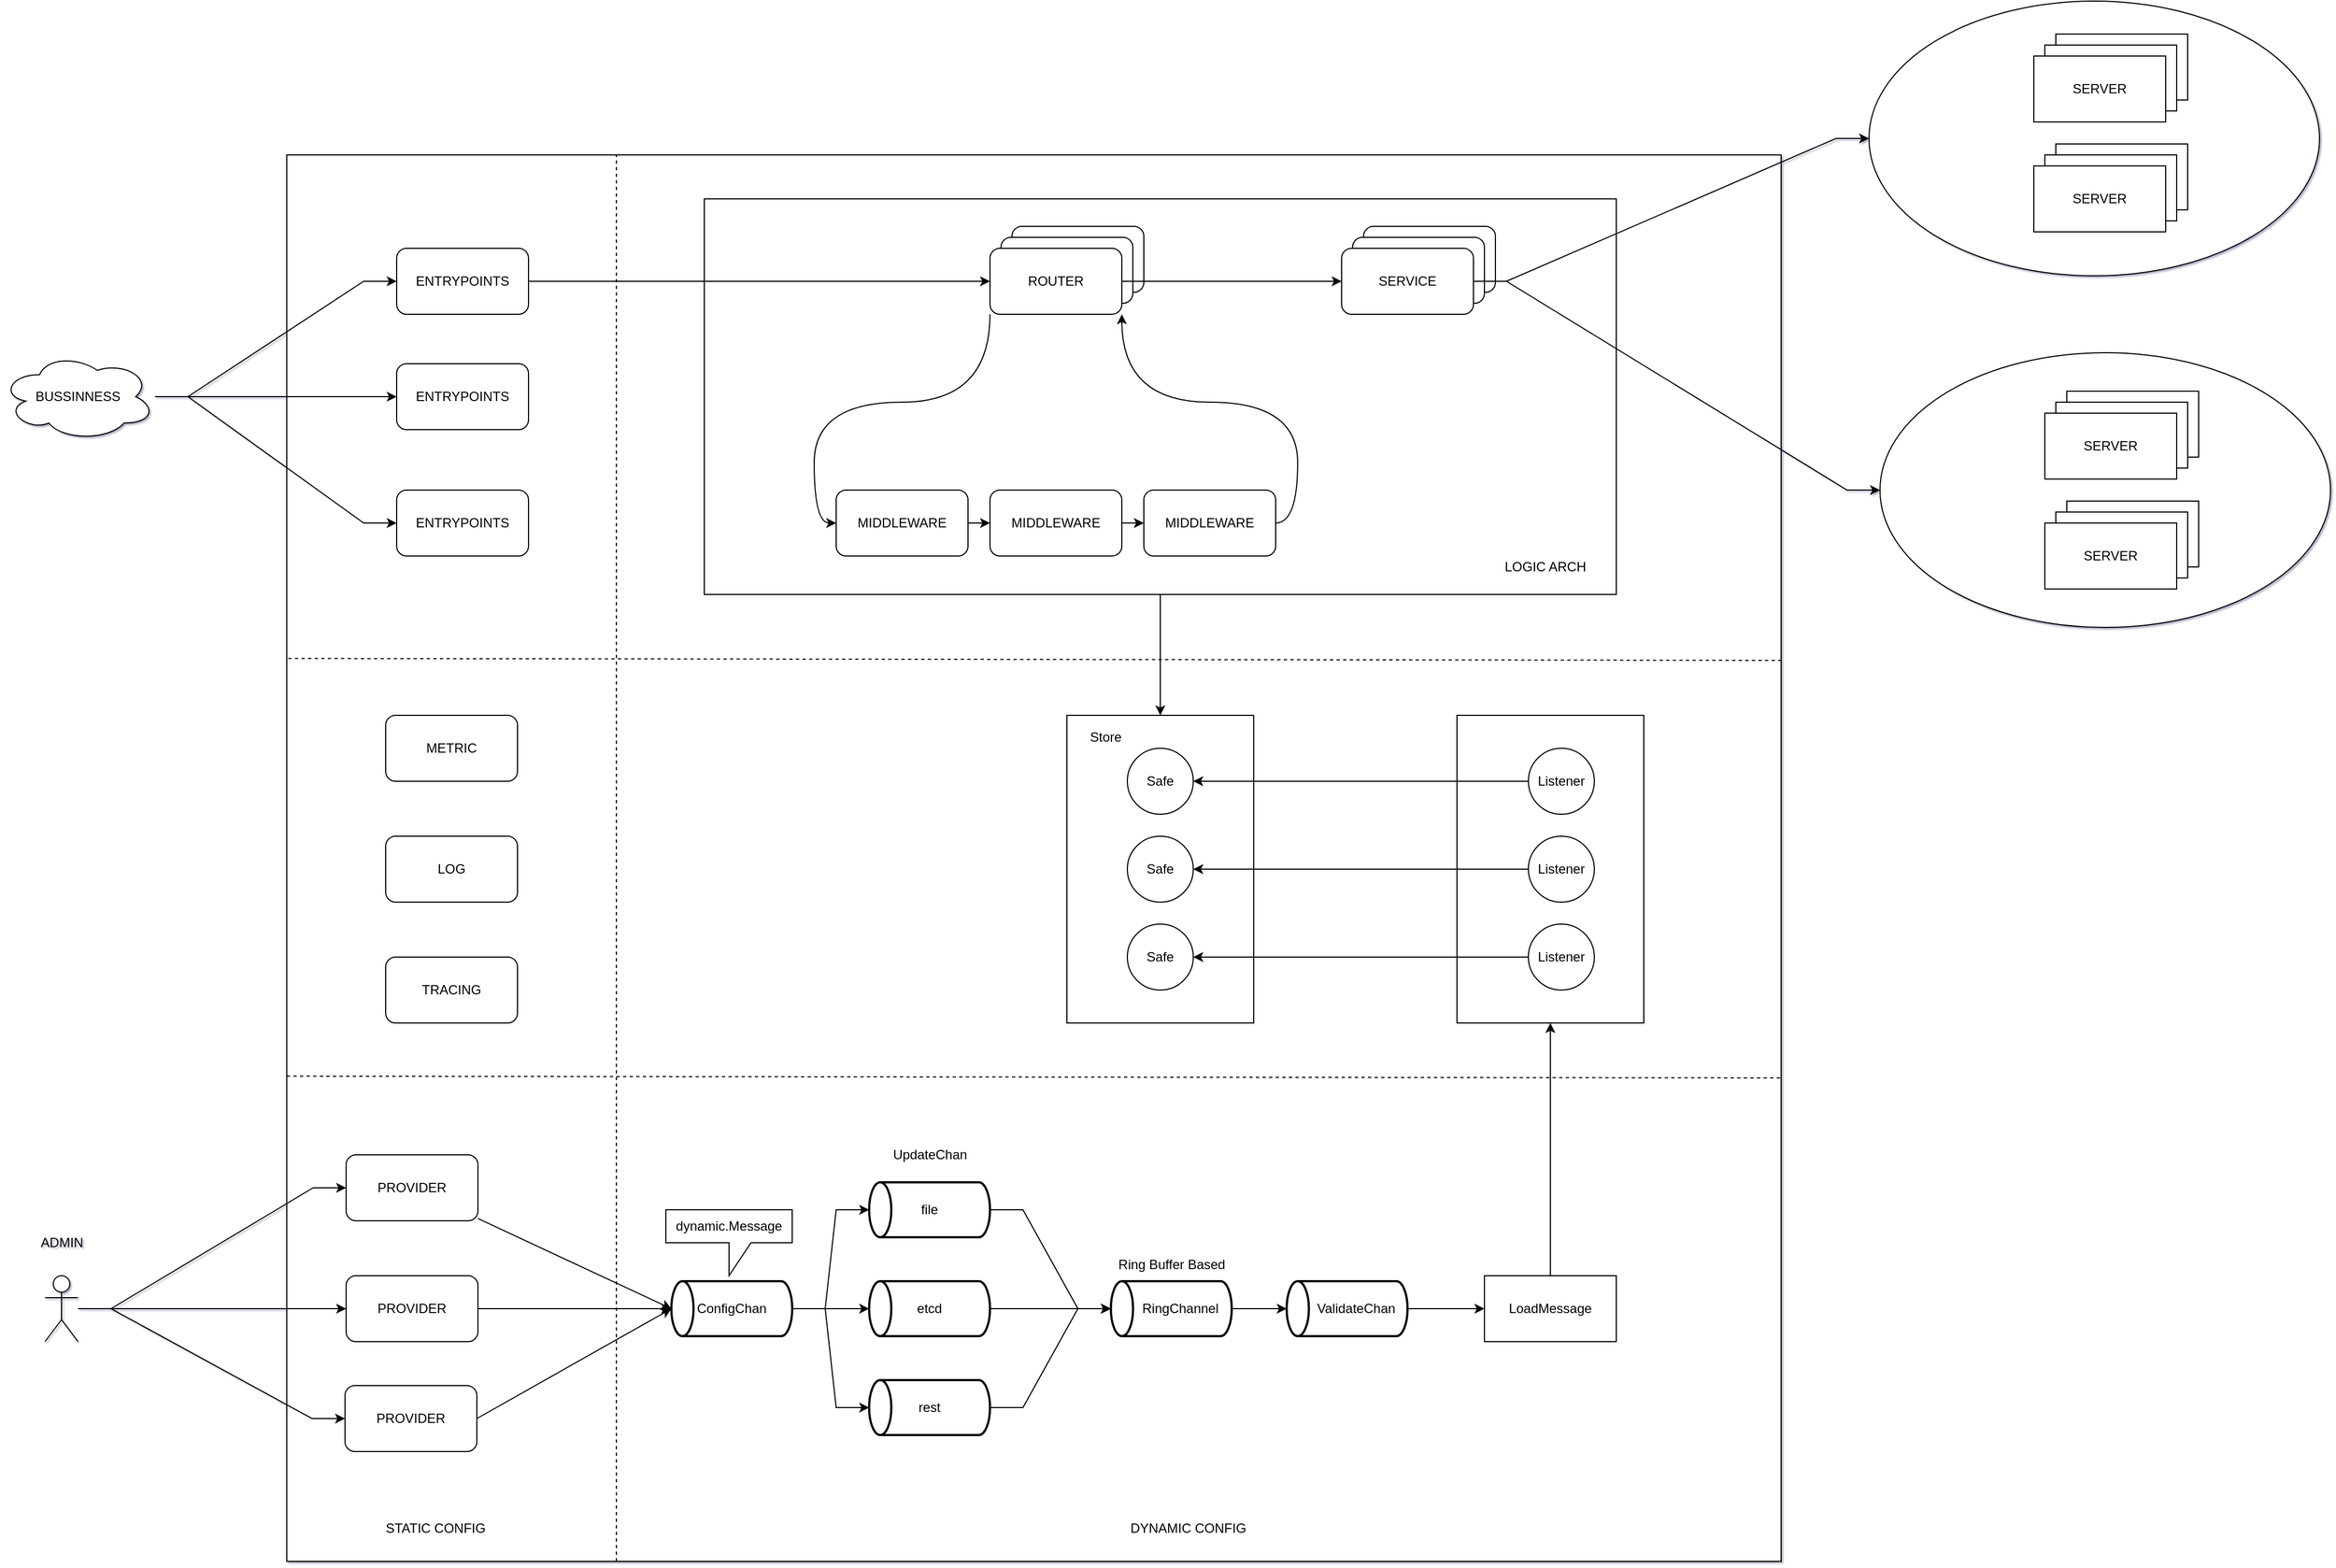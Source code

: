 <mxfile version="13.2.6" type="github">
  <diagram id="VSeTSDTbGr7kno4e8ZSS" name="第 1 页">
    <mxGraphModel dx="1942" dy="795" grid="1" gridSize="10" guides="1" tooltips="1" connect="1" arrows="1" fold="1" page="1" pageScale="1" pageWidth="4681" pageHeight="3300" math="0" shadow="1">
      <root>
        <mxCell id="0" />
        <mxCell id="1" parent="0" />
        <mxCell id="rJDTD4lO5hqLuJcOWx15-1" value="" style="rounded=0;whiteSpace=wrap;html=1;" parent="1" vertex="1">
          <mxGeometry x="390" y="190" width="1360" height="1280" as="geometry" />
        </mxCell>
        <mxCell id="hZWeliGbYGQiQUXONn6z-80" style="edgeStyle=none;rounded=0;orthogonalLoop=1;jettySize=auto;html=1;exitX=0.5;exitY=1;exitDx=0;exitDy=0;entryX=0;entryY=0.5;entryDx=0;entryDy=0;fillColor=#FFFFFF;" edge="1" parent="1" source="hZWeliGbYGQiQUXONn6z-21" target="hZWeliGbYGQiQUXONn6z-69">
          <mxGeometry relative="1" as="geometry" />
        </mxCell>
        <mxCell id="hZWeliGbYGQiQUXONn6z-21" value="" style="rounded=0;whiteSpace=wrap;html=1;" vertex="1" parent="1">
          <mxGeometry x="770" y="230" width="830" height="360" as="geometry" />
        </mxCell>
        <mxCell id="hZWeliGbYGQiQUXONn6z-10" style="edgeStyle=orthogonalEdgeStyle;rounded=0;orthogonalLoop=1;jettySize=auto;html=1;" edge="1" parent="1" source="0BeCym-39-swH0D2_rm6-1" target="0BeCym-39-swH0D2_rm6-5">
          <mxGeometry relative="1" as="geometry" />
        </mxCell>
        <mxCell id="0BeCym-39-swH0D2_rm6-1" value="ENTRYPOINTS" style="rounded=1;whiteSpace=wrap;html=1;" parent="1" vertex="1">
          <mxGeometry x="490" y="275" width="120" height="60" as="geometry" />
        </mxCell>
        <mxCell id="hZWeliGbYGQiQUXONn6z-23" style="rounded=0;orthogonalLoop=1;jettySize=auto;html=1;exitX=1;exitY=0.5;exitDx=0;exitDy=0;entryX=1;entryY=0.5;entryDx=0;entryDy=0;entryPerimeter=0;" edge="1" parent="1" source="0BeCym-39-swH0D2_rm6-2" target="hZWeliGbYGQiQUXONn6z-19">
          <mxGeometry relative="1" as="geometry" />
        </mxCell>
        <mxCell id="0BeCym-39-swH0D2_rm6-2" value="PROVIDER" style="rounded=1;whiteSpace=wrap;html=1;" parent="1" vertex="1">
          <mxGeometry x="444" y="1210" width="120" height="60" as="geometry" />
        </mxCell>
        <mxCell id="hZWeliGbYGQiQUXONn6z-29" style="edgeStyle=none;rounded=0;orthogonalLoop=1;jettySize=auto;html=1;entryX=1;entryY=0.5;entryDx=0;entryDy=0;entryPerimeter=0;" edge="1" parent="1" source="hZWeliGbYGQiQUXONn6z-27" target="hZWeliGbYGQiQUXONn6z-19">
          <mxGeometry relative="1" as="geometry" />
        </mxCell>
        <mxCell id="hZWeliGbYGQiQUXONn6z-27" value="PROVIDER" style="rounded=1;whiteSpace=wrap;html=1;" vertex="1" parent="1">
          <mxGeometry x="444" y="1100" width="120" height="60" as="geometry" />
        </mxCell>
        <mxCell id="0BeCym-39-swH0D2_rm6-3" value="" style="rounded=1;whiteSpace=wrap;html=1;movable=1;resizable=1;rotatable=1;deletable=1;editable=1;connectable=1;" parent="1" vertex="1">
          <mxGeometry x="1050" y="255" width="120" height="60" as="geometry" />
        </mxCell>
        <mxCell id="0BeCym-39-swH0D2_rm6-4" value="" style="rounded=1;whiteSpace=wrap;html=1;movable=1;resizable=1;rotatable=1;deletable=1;editable=1;connectable=1;" parent="1" vertex="1">
          <mxGeometry x="1040" y="265" width="120" height="60" as="geometry" />
        </mxCell>
        <mxCell id="hZWeliGbYGQiQUXONn6z-13" style="edgeStyle=orthogonalEdgeStyle;curved=1;rounded=0;orthogonalLoop=1;jettySize=auto;html=1;exitX=0;exitY=1;exitDx=0;exitDy=0;entryX=0;entryY=0.5;entryDx=0;entryDy=0;" edge="1" parent="1" source="0BeCym-39-swH0D2_rm6-5" target="f_kGkvsCkv21Wssh4Dlz-20">
          <mxGeometry relative="1" as="geometry" />
        </mxCell>
        <mxCell id="hZWeliGbYGQiQUXONn6z-16" style="edgeStyle=orthogonalEdgeStyle;curved=1;rounded=0;orthogonalLoop=1;jettySize=auto;html=1;exitX=1;exitY=0.5;exitDx=0;exitDy=0;" edge="1" parent="1" source="0BeCym-39-swH0D2_rm6-5" target="0BeCym-39-swH0D2_rm6-8">
          <mxGeometry relative="1" as="geometry" />
        </mxCell>
        <mxCell id="0BeCym-39-swH0D2_rm6-5" value="ROUTER" style="rounded=1;whiteSpace=wrap;html=1;movable=1;resizable=1;rotatable=1;deletable=1;editable=1;connectable=1;" parent="1" vertex="1">
          <mxGeometry x="1030" y="275" width="120" height="60" as="geometry" />
        </mxCell>
        <mxCell id="0BeCym-39-swH0D2_rm6-6" value="" style="rounded=1;whiteSpace=wrap;html=1;movable=1;resizable=1;rotatable=1;deletable=1;editable=1;connectable=1;" parent="1" vertex="1">
          <mxGeometry x="1370" y="255" width="120" height="60" as="geometry" />
        </mxCell>
        <mxCell id="0BeCym-39-swH0D2_rm6-7" value="" style="rounded=1;whiteSpace=wrap;html=1;movable=1;resizable=1;rotatable=1;deletable=1;editable=1;connectable=1;" parent="1" vertex="1">
          <mxGeometry x="1360" y="265" width="120" height="60" as="geometry" />
        </mxCell>
        <mxCell id="f_kGkvsCkv21Wssh4Dlz-4" style="edgeStyle=entityRelationEdgeStyle;rounded=0;orthogonalLoop=1;jettySize=auto;html=1;exitX=1;exitY=0.5;exitDx=0;exitDy=0;entryX=0;entryY=0.5;entryDx=0;entryDy=0;" parent="1" source="0BeCym-39-swH0D2_rm6-8" target="f_kGkvsCkv21Wssh4Dlz-6" edge="1">
          <mxGeometry relative="1" as="geometry">
            <mxPoint x="1750" y="275" as="targetPoint" />
            <mxPoint x="1590" y="420" as="sourcePoint" />
          </mxGeometry>
        </mxCell>
        <mxCell id="f_kGkvsCkv21Wssh4Dlz-16" style="edgeStyle=entityRelationEdgeStyle;rounded=0;orthogonalLoop=1;jettySize=auto;html=1;exitX=1;exitY=0.5;exitDx=0;exitDy=0;entryX=0;entryY=0.5;entryDx=0;entryDy=0;" parent="1" source="0BeCym-39-swH0D2_rm6-8" target="f_kGkvsCkv21Wssh4Dlz-11" edge="1">
          <mxGeometry relative="1" as="geometry">
            <mxPoint x="1590" y="420" as="sourcePoint" />
          </mxGeometry>
        </mxCell>
        <mxCell id="0BeCym-39-swH0D2_rm6-8" value="SERVICE" style="rounded=1;whiteSpace=wrap;html=1;movable=1;resizable=1;rotatable=1;deletable=1;editable=1;connectable=1;" parent="1" vertex="1">
          <mxGeometry x="1350" y="275" width="120" height="60" as="geometry" />
        </mxCell>
        <mxCell id="hZWeliGbYGQiQUXONn6z-90" style="edgeStyle=entityRelationEdgeStyle;rounded=0;orthogonalLoop=1;jettySize=auto;html=1;entryX=0;entryY=0.5;entryDx=0;entryDy=0;fillColor=#FFFFFF;" edge="1" parent="1" source="0BeCym-39-swH0D2_rm6-13" target="0BeCym-39-swH0D2_rm6-1">
          <mxGeometry relative="1" as="geometry" />
        </mxCell>
        <mxCell id="hZWeliGbYGQiQUXONn6z-91" style="edgeStyle=entityRelationEdgeStyle;rounded=0;orthogonalLoop=1;jettySize=auto;html=1;entryX=0;entryY=0.5;entryDx=0;entryDy=0;fillColor=#FFFFFF;" edge="1" parent="1" source="0BeCym-39-swH0D2_rm6-13" target="hZWeliGbYGQiQUXONn6z-85">
          <mxGeometry relative="1" as="geometry" />
        </mxCell>
        <mxCell id="hZWeliGbYGQiQUXONn6z-92" style="edgeStyle=entityRelationEdgeStyle;rounded=0;orthogonalLoop=1;jettySize=auto;html=1;entryX=0;entryY=0.5;entryDx=0;entryDy=0;fillColor=#FFFFFF;" edge="1" parent="1" source="0BeCym-39-swH0D2_rm6-13" target="hZWeliGbYGQiQUXONn6z-86">
          <mxGeometry relative="1" as="geometry" />
        </mxCell>
        <mxCell id="0BeCym-39-swH0D2_rm6-13" value="BUSSINNESS" style="ellipse;shape=cloud;whiteSpace=wrap;html=1;" parent="1" vertex="1">
          <mxGeometry x="130" y="370" width="140" height="80" as="geometry" />
        </mxCell>
        <mxCell id="f_kGkvsCkv21Wssh4Dlz-6" value="" style="ellipse;whiteSpace=wrap;html=1;" parent="1" vertex="1">
          <mxGeometry x="1830" y="50" width="410" height="250" as="geometry" />
        </mxCell>
        <mxCell id="f_kGkvsCkv21Wssh4Dlz-11" value="" style="ellipse;whiteSpace=wrap;html=1;" parent="1" vertex="1">
          <mxGeometry x="1840" y="370" width="410" height="250" as="geometry" />
        </mxCell>
        <mxCell id="hZWeliGbYGQiQUXONn6z-14" style="edgeStyle=orthogonalEdgeStyle;curved=1;rounded=0;orthogonalLoop=1;jettySize=auto;html=1;exitX=1;exitY=0.5;exitDx=0;exitDy=0;" edge="1" parent="1" source="f_kGkvsCkv21Wssh4Dlz-20" target="hZWeliGbYGQiQUXONn6z-8">
          <mxGeometry relative="1" as="geometry" />
        </mxCell>
        <mxCell id="f_kGkvsCkv21Wssh4Dlz-20" value="&lt;span style=&quot;font-family: &amp;#34;helvetica&amp;#34;&quot;&gt;MIDDLEWARE&lt;/span&gt;" style="rounded=1;whiteSpace=wrap;html=1;movable=1;resizable=1;rotatable=1;deletable=1;editable=1;connectable=1;" parent="1" vertex="1">
          <mxGeometry x="890" y="495" width="120" height="60" as="geometry" />
        </mxCell>
        <mxCell id="f_kGkvsCkv21Wssh4Dlz-21" value="" style="rounded=0;whiteSpace=wrap;html=1;" parent="1" vertex="1">
          <mxGeometry x="2000" y="80" width="120" height="60" as="geometry" />
        </mxCell>
        <mxCell id="f_kGkvsCkv21Wssh4Dlz-22" value="" style="rounded=0;whiteSpace=wrap;html=1;" parent="1" vertex="1">
          <mxGeometry x="1990" y="90" width="120" height="60" as="geometry" />
        </mxCell>
        <mxCell id="f_kGkvsCkv21Wssh4Dlz-23" value="SERVER" style="rounded=0;whiteSpace=wrap;html=1;" parent="1" vertex="1">
          <mxGeometry x="1980" y="100" width="120" height="60" as="geometry" />
        </mxCell>
        <mxCell id="f_kGkvsCkv21Wssh4Dlz-24" value="" style="rounded=0;whiteSpace=wrap;html=1;" parent="1" vertex="1">
          <mxGeometry x="2000" y="180" width="120" height="60" as="geometry" />
        </mxCell>
        <mxCell id="f_kGkvsCkv21Wssh4Dlz-25" value="" style="rounded=0;whiteSpace=wrap;html=1;" parent="1" vertex="1">
          <mxGeometry x="1990" y="190" width="120" height="60" as="geometry" />
        </mxCell>
        <mxCell id="f_kGkvsCkv21Wssh4Dlz-26" value="&lt;span&gt;SERVER&lt;/span&gt;" style="rounded=0;whiteSpace=wrap;html=1;" parent="1" vertex="1">
          <mxGeometry x="1980" y="200" width="120" height="60" as="geometry" />
        </mxCell>
        <mxCell id="f_kGkvsCkv21Wssh4Dlz-27" value="" style="rounded=0;whiteSpace=wrap;html=1;" parent="1" vertex="1">
          <mxGeometry x="2010" y="405" width="120" height="60" as="geometry" />
        </mxCell>
        <mxCell id="f_kGkvsCkv21Wssh4Dlz-28" value="" style="rounded=0;whiteSpace=wrap;html=1;" parent="1" vertex="1">
          <mxGeometry x="2000" y="415" width="120" height="60" as="geometry" />
        </mxCell>
        <mxCell id="f_kGkvsCkv21Wssh4Dlz-29" value="SERVER" style="rounded=0;whiteSpace=wrap;html=1;" parent="1" vertex="1">
          <mxGeometry x="1990" y="425" width="120" height="60" as="geometry" />
        </mxCell>
        <mxCell id="f_kGkvsCkv21Wssh4Dlz-30" value="" style="rounded=0;whiteSpace=wrap;html=1;" parent="1" vertex="1">
          <mxGeometry x="2010" y="505" width="120" height="60" as="geometry" />
        </mxCell>
        <mxCell id="f_kGkvsCkv21Wssh4Dlz-31" value="" style="rounded=0;whiteSpace=wrap;html=1;" parent="1" vertex="1">
          <mxGeometry x="2000" y="515" width="120" height="60" as="geometry" />
        </mxCell>
        <mxCell id="f_kGkvsCkv21Wssh4Dlz-32" value="&lt;span&gt;SERVER&lt;/span&gt;" style="rounded=0;whiteSpace=wrap;html=1;" parent="1" vertex="1">
          <mxGeometry x="1990" y="525" width="120" height="60" as="geometry" />
        </mxCell>
        <mxCell id="f_kGkvsCkv21Wssh4Dlz-38" value="ADMIN" style="text;html=1;resizable=0;autosize=1;align=center;verticalAlign=middle;points=[];fillColor=none;strokeColor=none;rounded=0;" parent="1" vertex="1">
          <mxGeometry x="160" y="1170" width="50" height="20" as="geometry" />
        </mxCell>
        <mxCell id="f_kGkvsCkv21Wssh4Dlz-39" value="STATIC CONFIG" style="text;html=1;align=center;verticalAlign=middle;resizable=0;points=[];autosize=1;" parent="1" vertex="1">
          <mxGeometry x="470" y="1430" width="110" height="20" as="geometry" />
        </mxCell>
        <mxCell id="f_kGkvsCkv21Wssh4Dlz-40" value="DYNAMIC CONFIG" style="text;html=1;align=center;verticalAlign=middle;resizable=0;points=[];autosize=1;" parent="1" vertex="1">
          <mxGeometry x="1150" y="1430" width="120" height="20" as="geometry" />
        </mxCell>
        <mxCell id="hZWeliGbYGQiQUXONn6z-30" style="edgeStyle=entityRelationEdgeStyle;rounded=0;orthogonalLoop=1;jettySize=auto;html=1;entryX=0;entryY=0.5;entryDx=0;entryDy=0;" edge="1" parent="1" source="f_kGkvsCkv21Wssh4Dlz-41" target="hZWeliGbYGQiQUXONn6z-27">
          <mxGeometry relative="1" as="geometry" />
        </mxCell>
        <mxCell id="hZWeliGbYGQiQUXONn6z-32" style="edgeStyle=entityRelationEdgeStyle;rounded=0;orthogonalLoop=1;jettySize=auto;html=1;entryX=0;entryY=0.5;entryDx=0;entryDy=0;" edge="1" parent="1" source="f_kGkvsCkv21Wssh4Dlz-41" target="hZWeliGbYGQiQUXONn6z-31">
          <mxGeometry relative="1" as="geometry" />
        </mxCell>
        <mxCell id="f_kGkvsCkv21Wssh4Dlz-41" value="" style="shape=umlActor;verticalLabelPosition=bottom;labelBackgroundColor=#ffffff;verticalAlign=top;html=1;outlineConnect=0;" parent="1" vertex="1">
          <mxGeometry x="170" y="1210" width="30" height="60" as="geometry" />
        </mxCell>
        <mxCell id="hZWeliGbYGQiQUXONn6z-15" style="edgeStyle=orthogonalEdgeStyle;curved=1;rounded=0;orthogonalLoop=1;jettySize=auto;html=1;exitX=1;exitY=0.5;exitDx=0;exitDy=0;entryX=0;entryY=0.5;entryDx=0;entryDy=0;" edge="1" parent="1" source="hZWeliGbYGQiQUXONn6z-8" target="hZWeliGbYGQiQUXONn6z-9">
          <mxGeometry relative="1" as="geometry" />
        </mxCell>
        <mxCell id="hZWeliGbYGQiQUXONn6z-8" value="&lt;span style=&quot;font-family: &amp;#34;helvetica&amp;#34;&quot;&gt;MIDDLEWARE&lt;/span&gt;" style="rounded=1;whiteSpace=wrap;html=1;movable=1;resizable=1;rotatable=1;deletable=1;editable=1;connectable=1;" vertex="1" parent="1">
          <mxGeometry x="1030" y="495" width="120" height="60" as="geometry" />
        </mxCell>
        <mxCell id="hZWeliGbYGQiQUXONn6z-12" style="edgeStyle=orthogonalEdgeStyle;curved=1;rounded=0;orthogonalLoop=1;jettySize=auto;html=1;exitX=1;exitY=0.5;exitDx=0;exitDy=0;entryX=1;entryY=1;entryDx=0;entryDy=0;" edge="1" parent="1" source="hZWeliGbYGQiQUXONn6z-9" target="0BeCym-39-swH0D2_rm6-5">
          <mxGeometry relative="1" as="geometry" />
        </mxCell>
        <mxCell id="hZWeliGbYGQiQUXONn6z-9" value="&lt;span style=&quot;font-family: &amp;#34;helvetica&amp;#34;&quot;&gt;MIDDLEWARE&lt;/span&gt;" style="rounded=1;whiteSpace=wrap;html=1;movable=1;resizable=1;rotatable=1;deletable=1;editable=1;connectable=1;" vertex="1" parent="1">
          <mxGeometry x="1170" y="495" width="120" height="60" as="geometry" />
        </mxCell>
        <mxCell id="f_kGkvsCkv21Wssh4Dlz-50" style="edgeStyle=entityRelationEdgeStyle;rounded=0;orthogonalLoop=1;jettySize=auto;html=1;" parent="1" source="f_kGkvsCkv21Wssh4Dlz-41" target="0BeCym-39-swH0D2_rm6-2" edge="1">
          <mxGeometry relative="1" as="geometry">
            <mxPoint x="200" y="1300" as="sourcePoint" />
          </mxGeometry>
        </mxCell>
        <mxCell id="hZWeliGbYGQiQUXONn6z-43" style="edgeStyle=entityRelationEdgeStyle;rounded=0;orthogonalLoop=1;jettySize=auto;html=1;entryX=1;entryY=0.5;entryDx=0;entryDy=0;entryPerimeter=0;exitX=0;exitY=0.5;exitDx=0;exitDy=0;exitPerimeter=0;" edge="1" parent="1" source="hZWeliGbYGQiQUXONn6z-17" target="hZWeliGbYGQiQUXONn6z-20">
          <mxGeometry relative="1" as="geometry" />
        </mxCell>
        <mxCell id="hZWeliGbYGQiQUXONn6z-17" value="file" style="strokeWidth=2;html=1;shape=mxgraph.flowchart.direct_data;whiteSpace=wrap;direction=west;" vertex="1" parent="1">
          <mxGeometry x="920" y="1125" width="110" height="50" as="geometry" />
        </mxCell>
        <mxCell id="hZWeliGbYGQiQUXONn6z-44" style="edgeStyle=none;rounded=0;orthogonalLoop=1;jettySize=auto;html=1;exitX=0;exitY=0.5;exitDx=0;exitDy=0;exitPerimeter=0;entryX=1;entryY=0.5;entryDx=0;entryDy=0;entryPerimeter=0;" edge="1" parent="1" source="hZWeliGbYGQiQUXONn6z-36" target="hZWeliGbYGQiQUXONn6z-20">
          <mxGeometry relative="1" as="geometry" />
        </mxCell>
        <mxCell id="hZWeliGbYGQiQUXONn6z-36" value="etcd" style="strokeWidth=2;html=1;shape=mxgraph.flowchart.direct_data;whiteSpace=wrap;direction=west;" vertex="1" parent="1">
          <mxGeometry x="920" y="1215" width="110" height="50" as="geometry" />
        </mxCell>
        <mxCell id="hZWeliGbYGQiQUXONn6z-39" style="edgeStyle=entityRelationEdgeStyle;rounded=0;orthogonalLoop=1;jettySize=auto;html=1;exitX=0;exitY=0.5;exitDx=0;exitDy=0;exitPerimeter=0;entryX=1;entryY=0.5;entryDx=0;entryDy=0;entryPerimeter=0;" edge="1" parent="1" source="hZWeliGbYGQiQUXONn6z-19" target="hZWeliGbYGQiQUXONn6z-17">
          <mxGeometry relative="1" as="geometry" />
        </mxCell>
        <mxCell id="hZWeliGbYGQiQUXONn6z-40" style="edgeStyle=none;rounded=0;orthogonalLoop=1;jettySize=auto;html=1;entryX=1;entryY=0.5;entryDx=0;entryDy=0;entryPerimeter=0;" edge="1" parent="1" source="hZWeliGbYGQiQUXONn6z-19" target="hZWeliGbYGQiQUXONn6z-36">
          <mxGeometry relative="1" as="geometry" />
        </mxCell>
        <mxCell id="hZWeliGbYGQiQUXONn6z-41" style="edgeStyle=entityRelationEdgeStyle;rounded=0;orthogonalLoop=1;jettySize=auto;html=1;exitX=0;exitY=0.5;exitDx=0;exitDy=0;exitPerimeter=0;entryX=1;entryY=0.5;entryDx=0;entryDy=0;entryPerimeter=0;" edge="1" parent="1" source="hZWeliGbYGQiQUXONn6z-19" target="hZWeliGbYGQiQUXONn6z-38">
          <mxGeometry relative="1" as="geometry" />
        </mxCell>
        <mxCell id="hZWeliGbYGQiQUXONn6z-19" value="ConfigChan" style="strokeWidth=2;html=1;shape=mxgraph.flowchart.direct_data;whiteSpace=wrap;direction=west;" vertex="1" parent="1">
          <mxGeometry x="740" y="1215" width="110" height="50" as="geometry" />
        </mxCell>
        <mxCell id="hZWeliGbYGQiQUXONn6z-47" style="edgeStyle=entityRelationEdgeStyle;rounded=0;orthogonalLoop=1;jettySize=auto;html=1;exitX=0;exitY=0.5;exitDx=0;exitDy=0;exitPerimeter=0;" edge="1" parent="1" source="hZWeliGbYGQiQUXONn6z-20" target="hZWeliGbYGQiQUXONn6z-46">
          <mxGeometry relative="1" as="geometry" />
        </mxCell>
        <mxCell id="hZWeliGbYGQiQUXONn6z-20" value="&amp;nbsp; &amp;nbsp; &amp;nbsp;RingChannel" style="strokeWidth=2;html=1;shape=mxgraph.flowchart.direct_data;whiteSpace=wrap;direction=west;" vertex="1" parent="1">
          <mxGeometry x="1140" y="1215" width="110" height="50" as="geometry" />
        </mxCell>
        <mxCell id="hZWeliGbYGQiQUXONn6z-22" value="LOGIC ARCH" style="text;html=1;align=center;verticalAlign=middle;resizable=0;points=[];autosize=1;" vertex="1" parent="1">
          <mxGeometry x="1490" y="555" width="90" height="20" as="geometry" />
        </mxCell>
        <mxCell id="hZWeliGbYGQiQUXONn6z-24" value="dynamic.Message" style="shape=callout;whiteSpace=wrap;html=1;perimeter=calloutPerimeter;" vertex="1" parent="1">
          <mxGeometry x="735" y="1150" width="115" height="60" as="geometry" />
        </mxCell>
        <mxCell id="hZWeliGbYGQiQUXONn6z-35" style="edgeStyle=none;rounded=0;orthogonalLoop=1;jettySize=auto;html=1;exitX=1;exitY=0.5;exitDx=0;exitDy=0;entryX=1;entryY=0.5;entryDx=0;entryDy=0;entryPerimeter=0;" edge="1" parent="1" source="hZWeliGbYGQiQUXONn6z-31" target="hZWeliGbYGQiQUXONn6z-19">
          <mxGeometry relative="1" as="geometry" />
        </mxCell>
        <mxCell id="hZWeliGbYGQiQUXONn6z-31" value="PROVIDER" style="rounded=1;whiteSpace=wrap;html=1;" vertex="1" parent="1">
          <mxGeometry x="443" y="1310" width="120" height="60" as="geometry" />
        </mxCell>
        <mxCell id="hZWeliGbYGQiQUXONn6z-45" style="edgeStyle=entityRelationEdgeStyle;rounded=0;orthogonalLoop=1;jettySize=auto;html=1;exitX=0;exitY=0.5;exitDx=0;exitDy=0;exitPerimeter=0;entryX=1;entryY=0.5;entryDx=0;entryDy=0;entryPerimeter=0;" edge="1" parent="1" source="hZWeliGbYGQiQUXONn6z-38" target="hZWeliGbYGQiQUXONn6z-20">
          <mxGeometry relative="1" as="geometry">
            <mxPoint x="1140" y="1020" as="targetPoint" />
          </mxGeometry>
        </mxCell>
        <mxCell id="hZWeliGbYGQiQUXONn6z-38" value="rest" style="strokeWidth=2;html=1;shape=mxgraph.flowchart.direct_data;whiteSpace=wrap;direction=west;" vertex="1" parent="1">
          <mxGeometry x="920" y="1305" width="110" height="50" as="geometry" />
        </mxCell>
        <mxCell id="hZWeliGbYGQiQUXONn6z-42" value="UpdateChan" style="text;html=1;resizable=0;autosize=1;align=center;verticalAlign=middle;points=[];fillColor=none;strokeColor=none;rounded=0;" vertex="1" parent="1">
          <mxGeometry x="935" y="1090" width="80" height="20" as="geometry" />
        </mxCell>
        <mxCell id="hZWeliGbYGQiQUXONn6z-50" style="edgeStyle=entityRelationEdgeStyle;rounded=0;orthogonalLoop=1;jettySize=auto;html=1;exitX=0;exitY=0.5;exitDx=0;exitDy=0;exitPerimeter=0;entryX=0;entryY=0.5;entryDx=0;entryDy=0;" edge="1" parent="1" source="hZWeliGbYGQiQUXONn6z-46" target="hZWeliGbYGQiQUXONn6z-49">
          <mxGeometry relative="1" as="geometry" />
        </mxCell>
        <mxCell id="hZWeliGbYGQiQUXONn6z-46" value="&amp;nbsp; &amp;nbsp; &amp;nbsp;ValidateChan" style="strokeWidth=2;html=1;shape=mxgraph.flowchart.direct_data;whiteSpace=wrap;direction=west;" vertex="1" parent="1">
          <mxGeometry x="1300" y="1215" width="110" height="50" as="geometry" />
        </mxCell>
        <mxCell id="hZWeliGbYGQiQUXONn6z-48" value="Ring Buffer Based" style="text;html=1;resizable=0;autosize=1;align=center;verticalAlign=middle;points=[];fillColor=none;strokeColor=none;rounded=0;" vertex="1" parent="1">
          <mxGeometry x="1140" y="1190" width="110" height="20" as="geometry" />
        </mxCell>
        <mxCell id="hZWeliGbYGQiQUXONn6z-54" style="rounded=0;orthogonalLoop=1;jettySize=auto;html=1;exitX=0.5;exitY=0;exitDx=0;exitDy=0;entryX=1;entryY=0.5;entryDx=0;entryDy=0;fillColor=#FFFFFF;" edge="1" parent="1" source="hZWeliGbYGQiQUXONn6z-49" target="hZWeliGbYGQiQUXONn6z-53">
          <mxGeometry relative="1" as="geometry" />
        </mxCell>
        <mxCell id="hZWeliGbYGQiQUXONn6z-49" value="LoadMessage" style="rounded=0;whiteSpace=wrap;html=1;" vertex="1" parent="1">
          <mxGeometry x="1480" y="1210" width="120" height="60" as="geometry" />
        </mxCell>
        <mxCell id="hZWeliGbYGQiQUXONn6z-53" value="" style="rounded=0;whiteSpace=wrap;html=1;direction=south;" vertex="1" parent="1">
          <mxGeometry x="1455" y="700" width="170" height="280" as="geometry" />
        </mxCell>
        <mxCell id="hZWeliGbYGQiQUXONn6z-58" value="Listener" style="ellipse;whiteSpace=wrap;html=1;aspect=fixed;" vertex="1" parent="1">
          <mxGeometry x="1520" y="890" width="60" height="60" as="geometry" />
        </mxCell>
        <mxCell id="hZWeliGbYGQiQUXONn6z-69" value="" style="rounded=0;whiteSpace=wrap;html=1;direction=south;" vertex="1" parent="1">
          <mxGeometry x="1100" y="700" width="170" height="280" as="geometry" />
        </mxCell>
        <mxCell id="hZWeliGbYGQiQUXONn6z-68" value="Safe" style="ellipse;whiteSpace=wrap;html=1;aspect=fixed;" vertex="1" parent="1">
          <mxGeometry x="1155" y="890" width="60" height="60" as="geometry" />
        </mxCell>
        <mxCell id="hZWeliGbYGQiQUXONn6z-75" style="edgeStyle=none;rounded=0;orthogonalLoop=1;jettySize=auto;html=1;exitX=0;exitY=0.5;exitDx=0;exitDy=0;entryX=1;entryY=0.5;entryDx=0;entryDy=0;fillColor=#FFFFFF;" edge="1" parent="1" source="hZWeliGbYGQiQUXONn6z-70" target="hZWeliGbYGQiQUXONn6z-71">
          <mxGeometry relative="1" as="geometry" />
        </mxCell>
        <mxCell id="hZWeliGbYGQiQUXONn6z-70" value="Listener" style="ellipse;whiteSpace=wrap;html=1;aspect=fixed;" vertex="1" parent="1">
          <mxGeometry x="1520" y="810" width="60" height="60" as="geometry" />
        </mxCell>
        <mxCell id="hZWeliGbYGQiQUXONn6z-71" value="Safe" style="ellipse;whiteSpace=wrap;html=1;aspect=fixed;" vertex="1" parent="1">
          <mxGeometry x="1155" y="810" width="60" height="60" as="geometry" />
        </mxCell>
        <mxCell id="hZWeliGbYGQiQUXONn6z-78" style="edgeStyle=none;rounded=0;orthogonalLoop=1;jettySize=auto;html=1;fillColor=#FFFFFF;" edge="1" parent="1" source="hZWeliGbYGQiQUXONn6z-72" target="hZWeliGbYGQiQUXONn6z-73">
          <mxGeometry relative="1" as="geometry" />
        </mxCell>
        <mxCell id="hZWeliGbYGQiQUXONn6z-72" value="Listener" style="ellipse;whiteSpace=wrap;html=1;aspect=fixed;" vertex="1" parent="1">
          <mxGeometry x="1520" y="730" width="60" height="60" as="geometry" />
        </mxCell>
        <mxCell id="hZWeliGbYGQiQUXONn6z-73" value="Safe" style="ellipse;whiteSpace=wrap;html=1;aspect=fixed;" vertex="1" parent="1">
          <mxGeometry x="1155" y="730" width="60" height="60" as="geometry" />
        </mxCell>
        <mxCell id="hZWeliGbYGQiQUXONn6z-74" style="edgeStyle=none;rounded=0;orthogonalLoop=1;jettySize=auto;html=1;exitX=0;exitY=0.5;exitDx=0;exitDy=0;fillColor=#FFFFFF;" edge="1" parent="1" source="hZWeliGbYGQiQUXONn6z-58" target="hZWeliGbYGQiQUXONn6z-68">
          <mxGeometry relative="1" as="geometry" />
        </mxCell>
        <mxCell id="hZWeliGbYGQiQUXONn6z-79" value="Store" style="text;html=1;resizable=0;autosize=1;align=center;verticalAlign=middle;points=[];fillColor=none;strokeColor=none;rounded=0;" vertex="1" parent="1">
          <mxGeometry x="1115" y="710" width="40" height="20" as="geometry" />
        </mxCell>
        <mxCell id="hZWeliGbYGQiQUXONn6z-82" value="" style="endArrow=none;dashed=1;html=1;fillColor=#FFFFFF;exitX=0;exitY=0.655;exitDx=0;exitDy=0;exitPerimeter=0;" edge="1" parent="1" source="rJDTD4lO5hqLuJcOWx15-1">
          <mxGeometry width="50" height="50" relative="1" as="geometry">
            <mxPoint x="690" y="1030" as="sourcePoint" />
            <mxPoint x="1750" y="1030" as="targetPoint" />
          </mxGeometry>
        </mxCell>
        <mxCell id="hZWeliGbYGQiQUXONn6z-83" value="" style="endArrow=none;dashed=1;html=1;fillColor=#FFFFFF;exitX=0.001;exitY=0.358;exitDx=0;exitDy=0;exitPerimeter=0;" edge="1" parent="1" source="rJDTD4lO5hqLuJcOWx15-1">
          <mxGeometry width="50" height="50" relative="1" as="geometry">
            <mxPoint x="690" y="650" as="sourcePoint" />
            <mxPoint x="1750" y="650" as="targetPoint" />
          </mxGeometry>
        </mxCell>
        <mxCell id="hZWeliGbYGQiQUXONn6z-84" value="" style="endArrow=none;dashed=1;html=1;fillColor=#FFFFFF;" edge="1" parent="1">
          <mxGeometry width="50" height="50" relative="1" as="geometry">
            <mxPoint x="690" y="1470" as="sourcePoint" />
            <mxPoint x="690" y="190" as="targetPoint" />
          </mxGeometry>
        </mxCell>
        <mxCell id="hZWeliGbYGQiQUXONn6z-85" value="ENTRYPOINTS" style="rounded=1;whiteSpace=wrap;html=1;" vertex="1" parent="1">
          <mxGeometry x="490" y="380" width="120" height="60" as="geometry" />
        </mxCell>
        <mxCell id="hZWeliGbYGQiQUXONn6z-86" value="ENTRYPOINTS" style="rounded=1;whiteSpace=wrap;html=1;" vertex="1" parent="1">
          <mxGeometry x="490" y="495" width="120" height="60" as="geometry" />
        </mxCell>
        <mxCell id="hZWeliGbYGQiQUXONn6z-87" value="METRIC" style="rounded=1;whiteSpace=wrap;html=1;" vertex="1" parent="1">
          <mxGeometry x="480" y="700" width="120" height="60" as="geometry" />
        </mxCell>
        <mxCell id="hZWeliGbYGQiQUXONn6z-88" value="LOG" style="rounded=1;whiteSpace=wrap;html=1;" vertex="1" parent="1">
          <mxGeometry x="480" y="810" width="120" height="60" as="geometry" />
        </mxCell>
        <mxCell id="hZWeliGbYGQiQUXONn6z-89" value="TRACING" style="rounded=1;whiteSpace=wrap;html=1;" vertex="1" parent="1">
          <mxGeometry x="480" y="920" width="120" height="60" as="geometry" />
        </mxCell>
      </root>
    </mxGraphModel>
  </diagram>
</mxfile>
